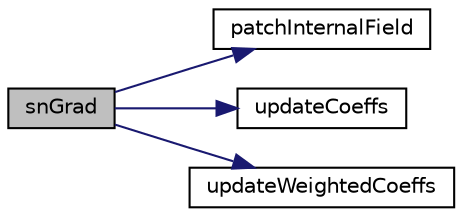 digraph "snGrad"
{
  bgcolor="transparent";
  edge [fontname="Helvetica",fontsize="10",labelfontname="Helvetica",labelfontsize="10"];
  node [fontname="Helvetica",fontsize="10",shape=record];
  rankdir="LR";
  Node2078 [label="snGrad",height=0.2,width=0.4,color="black", fillcolor="grey75", style="filled", fontcolor="black"];
  Node2078 -> Node2079 [color="midnightblue",fontsize="10",style="solid",fontname="Helvetica"];
  Node2079 [label="patchInternalField",height=0.2,width=0.4,color="black",URL="$a23169.html#a3b74a67629ed67899295ec63e8f9ae84",tooltip="Return internal field next to patch as patch field. "];
  Node2078 -> Node2080 [color="midnightblue",fontsize="10",style="solid",fontname="Helvetica"];
  Node2080 [label="updateCoeffs",height=0.2,width=0.4,color="black",URL="$a23169.html#a7e24eafac629d3733181cd942d4c902f",tooltip="Update the coefficients associated with the patch field. "];
  Node2078 -> Node2081 [color="midnightblue",fontsize="10",style="solid",fontname="Helvetica"];
  Node2081 [label="updateWeightedCoeffs",height=0.2,width=0.4,color="black",URL="$a23169.html#abdb19742355ced144cd0033d4c5b1e35",tooltip="Update the coefficients associated with the patch field. "];
}
